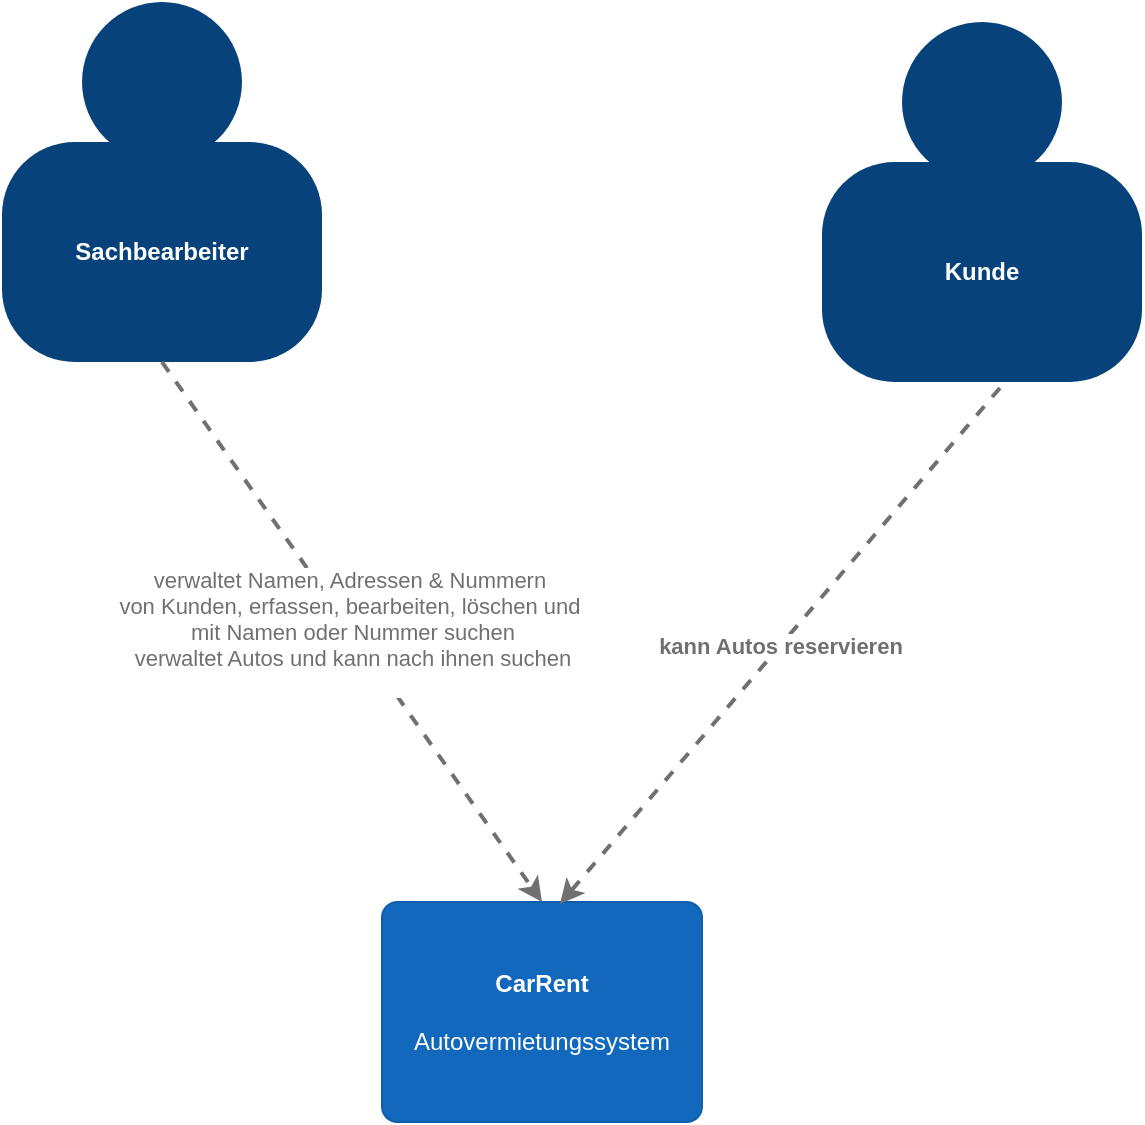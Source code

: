 <mxfile version="13.9.9" type="device"><diagram id="BcamZRROPFlBG96Xs5FJ" name="Seite-1"><mxGraphModel dx="2062" dy="1182" grid="1" gridSize="10" guides="1" tooltips="1" connect="1" arrows="1" fold="1" page="1" pageScale="1" pageWidth="827" pageHeight="1169" math="0" shadow="0"><root><mxCell id="0"/><mxCell id="1" parent="0"/><object label="&lt;b&gt;CarRent&lt;/b&gt;&lt;div&gt;&lt;br&gt;&lt;/div&gt;&lt;div&gt;Autovermietungssystem&lt;/div&gt;" placeholders="1" c4Name="name" c4Type="SoftwareSystem" c4Description="Description" id="Ps6gVPqHtbcVeVKr6ULJ-1"><mxCell style="rounded=1;whiteSpace=wrap;html=1;labelBackgroundColor=none;fillColor=#1168bd;fontColor=#ffffff;align=center;arcSize=7;strokeColor=#0f5eaa;" vertex="1" parent="1"><mxGeometry x="330" y="620" width="160" height="110" as="geometry"/><C4SoftwareSystem as="c4"/></mxCell></object><mxCell id="Ps6gVPqHtbcVeVKr6ULJ-2" value="" style="group;rounded=0;labelBackgroundColor=none;fillColor=none;fontColor=#ffffff;align=center;html=1;" vertex="1" connectable="0" parent="1"><mxGeometry x="140" y="170" width="160" height="180" as="geometry"/><C4Person as="c4"/></mxCell><object label="&lt;b&gt;Sachbearbeiter&lt;br&gt;&lt;/b&gt;" placeholders="1" c4Name="name" c4Type="body" c4Description="Description" id="Ps6gVPqHtbcVeVKr6ULJ-3"><mxCell style="rounded=1;whiteSpace=wrap;html=1;labelBackgroundColor=none;fillColor=#08427b;fontColor=#ffffff;align=center;arcSize=33;strokeColor=3c7fc0;" vertex="1" parent="Ps6gVPqHtbcVeVKr6ULJ-2"><mxGeometry y="70" width="160" height="110" as="geometry"/><C4Person as="c4"/></mxCell></object><mxCell id="Ps6gVPqHtbcVeVKr6ULJ-4" value="" style="ellipse;whiteSpace=wrap;html=1;aspect=fixed;rounded=0;labelBackgroundColor=none;fillColor=#08427b;fontSize=12;fontColor=#ffffff;align=center;strokeColor=3c7fc0;" vertex="1" parent="Ps6gVPqHtbcVeVKr6ULJ-2"><mxGeometry x="40" width="80" height="80" as="geometry"/><C4Person as="c4"/></mxCell><mxCell id="Ps6gVPqHtbcVeVKr6ULJ-5" value="" style="group;rounded=0;labelBackgroundColor=none;fillColor=none;fontColor=#ffffff;align=center;html=1;" vertex="1" connectable="0" parent="1"><mxGeometry x="550" y="180" width="160" height="180" as="geometry"/><C4Person as="c4"/></mxCell><mxCell id="Ps6gVPqHtbcVeVKr6ULJ-7" value="" style="ellipse;whiteSpace=wrap;html=1;aspect=fixed;rounded=0;labelBackgroundColor=none;fillColor=#08427b;fontSize=12;fontColor=#ffffff;align=center;strokeColor=3c7fc0;" vertex="1" parent="Ps6gVPqHtbcVeVKr6ULJ-5"><mxGeometry x="40" width="80" height="80" as="geometry"/><C4Person as="c4"/></mxCell><object label="&lt;div style=&quot;text-align: left&quot;&gt;&lt;div style=&quot;text-align: center&quot;&gt;verwaltet Namen, Adressen &amp;amp; Nummern&amp;nbsp;&lt;/div&gt;&lt;div style=&quot;text-align: center&quot;&gt;von Kunden, erfassen, bearbeiten, löschen und&amp;nbsp;&lt;/div&gt;&lt;div style=&quot;text-align: center&quot;&gt;mit Namen oder Nummer suchen&lt;/div&gt;&lt;div style=&quot;text-align: center&quot;&gt;verwaltet Autos und kann nach ihnen suchen&lt;/div&gt;&lt;div style=&quot;text-align: center&quot;&gt;&lt;br&gt;&lt;/div&gt;&lt;/div&gt;" c4Type="Relationship" c4Description="Description" c4Technology="technology" id="Ps6gVPqHtbcVeVKr6ULJ-9"><mxCell style="edgeStyle=none;rounded=0;html=1;entryX=0.5;entryY=0;jettySize=auto;orthogonalLoop=1;strokeColor=#707070;strokeWidth=2;fontColor=#707070;jumpStyle=none;dashed=1;exitX=0.5;exitY=1;exitDx=0;exitDy=0;entryDx=0;entryDy=0;" edge="1" parent="1" source="Ps6gVPqHtbcVeVKr6ULJ-3" target="Ps6gVPqHtbcVeVKr6ULJ-1"><mxGeometry width="160" relative="1" as="geometry"><mxPoint x="330" y="610" as="sourcePoint"/><mxPoint x="490" y="610" as="targetPoint"/></mxGeometry><C4Relationship as="c4"/></mxCell></object><object label="&lt;div style=&quot;text-align: left&quot;&gt;&lt;div style=&quot;text-align: center&quot;&gt;&lt;b&gt;kann Autos reservieren&lt;/b&gt;&lt;/div&gt;&lt;/div&gt;" c4Type="Relationship" c4Description="Description" c4Technology="technology" id="Ps6gVPqHtbcVeVKr6ULJ-10"><mxCell style="edgeStyle=none;rounded=0;html=1;entryX=0.556;entryY=0.009;jettySize=auto;orthogonalLoop=1;strokeColor=#707070;strokeWidth=2;fontColor=#707070;jumpStyle=none;dashed=1;exitX=0.556;exitY=1.027;exitDx=0;exitDy=0;exitPerimeter=0;entryDx=0;entryDy=0;entryPerimeter=0;" edge="1" parent="1" source="Ps6gVPqHtbcVeVKr6ULJ-6" target="Ps6gVPqHtbcVeVKr6ULJ-1"><mxGeometry width="160" relative="1" as="geometry"><mxPoint x="330" y="610" as="sourcePoint"/><mxPoint x="490" y="610" as="targetPoint"/></mxGeometry><C4Relationship as="c4"/></mxCell></object><object label="&lt;b&gt;Kunde&lt;br&gt;&lt;/b&gt;" placeholders="1" c4Name="name" c4Type="body" c4Description="Description" id="Ps6gVPqHtbcVeVKr6ULJ-6"><mxCell style="rounded=1;whiteSpace=wrap;html=1;labelBackgroundColor=none;fillColor=#08427b;fontColor=#ffffff;align=center;arcSize=33;strokeColor=3c7fc0;" vertex="1" parent="1"><mxGeometry x="550" y="250" width="160" height="110" as="geometry"/><C4Person as="c4"/></mxCell></object></root></mxGraphModel></diagram></mxfile>